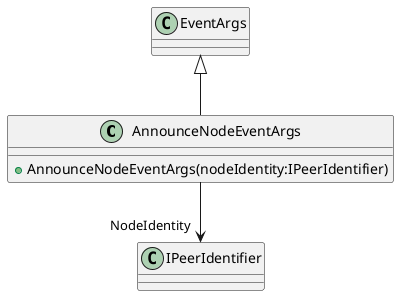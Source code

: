 @startuml
class AnnounceNodeEventArgs {
    + AnnounceNodeEventArgs(nodeIdentity:IPeerIdentifier)
}
EventArgs <|-- AnnounceNodeEventArgs
AnnounceNodeEventArgs --> "NodeIdentity" IPeerIdentifier
@enduml
